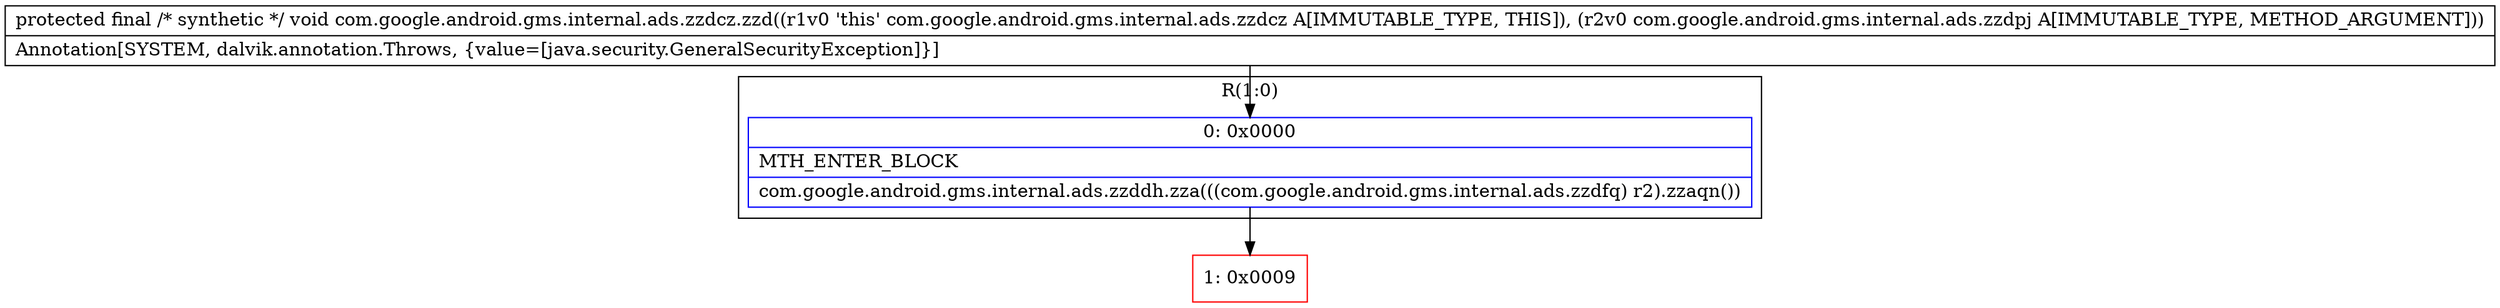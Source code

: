 digraph "CFG forcom.google.android.gms.internal.ads.zzdcz.zzd(Lcom\/google\/android\/gms\/internal\/ads\/zzdpj;)V" {
subgraph cluster_Region_1123495044 {
label = "R(1:0)";
node [shape=record,color=blue];
Node_0 [shape=record,label="{0\:\ 0x0000|MTH_ENTER_BLOCK\l|com.google.android.gms.internal.ads.zzddh.zza(((com.google.android.gms.internal.ads.zzdfq) r2).zzaqn())\l}"];
}
Node_1 [shape=record,color=red,label="{1\:\ 0x0009}"];
MethodNode[shape=record,label="{protected final \/* synthetic *\/ void com.google.android.gms.internal.ads.zzdcz.zzd((r1v0 'this' com.google.android.gms.internal.ads.zzdcz A[IMMUTABLE_TYPE, THIS]), (r2v0 com.google.android.gms.internal.ads.zzdpj A[IMMUTABLE_TYPE, METHOD_ARGUMENT]))  | Annotation[SYSTEM, dalvik.annotation.Throws, \{value=[java.security.GeneralSecurityException]\}]\l}"];
MethodNode -> Node_0;
Node_0 -> Node_1;
}

